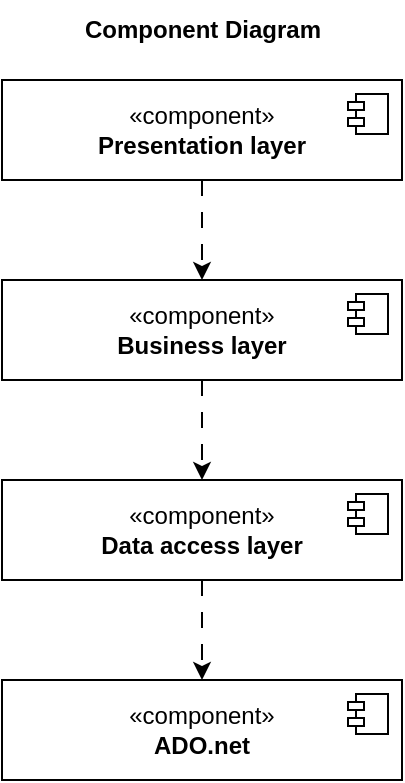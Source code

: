 <mxfile version="25.0.3">
  <diagram name="Trang-1" id="Eb8rYHXf7MauTqeLhaFF">
    <mxGraphModel dx="1050" dy="522" grid="1" gridSize="10" guides="1" tooltips="1" connect="1" arrows="1" fold="1" page="1" pageScale="1" pageWidth="827" pageHeight="1169" math="0" shadow="0">
      <root>
        <mxCell id="0" />
        <mxCell id="1" parent="0" />
        <mxCell id="8xq1Ygr9IKgkG8tb1IIz-12" style="edgeStyle=orthogonalEdgeStyle;rounded=0;orthogonalLoop=1;jettySize=auto;html=1;exitX=0.5;exitY=1;exitDx=0;exitDy=0;entryX=0.5;entryY=0;entryDx=0;entryDy=0;dashed=1;dashPattern=8 8;" edge="1" parent="1" source="8xq1Ygr9IKgkG8tb1IIz-3" target="8xq1Ygr9IKgkG8tb1IIz-5">
          <mxGeometry relative="1" as="geometry" />
        </mxCell>
        <mxCell id="8xq1Ygr9IKgkG8tb1IIz-3" value="«component»&lt;br&gt;&lt;div&gt;&lt;b&gt;Presentation layer&lt;/b&gt;&lt;/div&gt;" style="html=1;dropTarget=0;whiteSpace=wrap;" vertex="1" parent="1">
          <mxGeometry x="230" y="50" width="200" height="50" as="geometry" />
        </mxCell>
        <mxCell id="8xq1Ygr9IKgkG8tb1IIz-4" value="" style="shape=module;jettyWidth=8;jettyHeight=4;" vertex="1" parent="8xq1Ygr9IKgkG8tb1IIz-3">
          <mxGeometry x="1" width="20" height="20" relative="1" as="geometry">
            <mxPoint x="-27" y="7" as="offset" />
          </mxGeometry>
        </mxCell>
        <mxCell id="8xq1Ygr9IKgkG8tb1IIz-13" style="edgeStyle=orthogonalEdgeStyle;rounded=0;orthogonalLoop=1;jettySize=auto;html=1;exitX=0.5;exitY=1;exitDx=0;exitDy=0;entryX=0.5;entryY=0;entryDx=0;entryDy=0;dashed=1;dashPattern=8 8;" edge="1" parent="1" source="8xq1Ygr9IKgkG8tb1IIz-5" target="8xq1Ygr9IKgkG8tb1IIz-8">
          <mxGeometry relative="1" as="geometry" />
        </mxCell>
        <mxCell id="8xq1Ygr9IKgkG8tb1IIz-5" value="«component»&lt;br&gt;&lt;div&gt;&lt;b&gt;Business layer&lt;/b&gt;&lt;/div&gt;" style="html=1;dropTarget=0;whiteSpace=wrap;" vertex="1" parent="1">
          <mxGeometry x="230" y="150" width="200" height="50" as="geometry" />
        </mxCell>
        <mxCell id="8xq1Ygr9IKgkG8tb1IIz-6" value="" style="shape=module;jettyWidth=8;jettyHeight=4;" vertex="1" parent="8xq1Ygr9IKgkG8tb1IIz-5">
          <mxGeometry x="1" width="20" height="20" relative="1" as="geometry">
            <mxPoint x="-27" y="7" as="offset" />
          </mxGeometry>
        </mxCell>
        <mxCell id="8xq1Ygr9IKgkG8tb1IIz-14" style="edgeStyle=orthogonalEdgeStyle;rounded=0;orthogonalLoop=1;jettySize=auto;html=1;exitX=0.5;exitY=1;exitDx=0;exitDy=0;entryX=0.5;entryY=0;entryDx=0;entryDy=0;dashed=1;dashPattern=8 8;" edge="1" parent="1" source="8xq1Ygr9IKgkG8tb1IIz-8" target="8xq1Ygr9IKgkG8tb1IIz-10">
          <mxGeometry relative="1" as="geometry" />
        </mxCell>
        <mxCell id="8xq1Ygr9IKgkG8tb1IIz-8" value="«component»&lt;br&gt;&lt;div&gt;&lt;b&gt;Data access layer&lt;/b&gt;&lt;/div&gt;" style="html=1;dropTarget=0;whiteSpace=wrap;" vertex="1" parent="1">
          <mxGeometry x="230" y="250" width="200" height="50" as="geometry" />
        </mxCell>
        <mxCell id="8xq1Ygr9IKgkG8tb1IIz-9" value="" style="shape=module;jettyWidth=8;jettyHeight=4;" vertex="1" parent="8xq1Ygr9IKgkG8tb1IIz-8">
          <mxGeometry x="1" width="20" height="20" relative="1" as="geometry">
            <mxPoint x="-27" y="7" as="offset" />
          </mxGeometry>
        </mxCell>
        <mxCell id="8xq1Ygr9IKgkG8tb1IIz-10" value="«component»&lt;br&gt;&lt;div&gt;&lt;b&gt;ADO.net&lt;/b&gt;&lt;/div&gt;" style="html=1;dropTarget=0;whiteSpace=wrap;" vertex="1" parent="1">
          <mxGeometry x="230" y="350" width="200" height="50" as="geometry" />
        </mxCell>
        <mxCell id="8xq1Ygr9IKgkG8tb1IIz-11" value="" style="shape=module;jettyWidth=8;jettyHeight=4;" vertex="1" parent="8xq1Ygr9IKgkG8tb1IIz-10">
          <mxGeometry x="1" width="20" height="20" relative="1" as="geometry">
            <mxPoint x="-27" y="7" as="offset" />
          </mxGeometry>
        </mxCell>
        <mxCell id="8xq1Ygr9IKgkG8tb1IIz-15" value="&lt;b&gt;Component Diagram&lt;/b&gt;" style="text;html=1;align=center;verticalAlign=middle;resizable=0;points=[];autosize=1;strokeColor=none;fillColor=none;" vertex="1" parent="1">
          <mxGeometry x="260" y="10" width="140" height="30" as="geometry" />
        </mxCell>
      </root>
    </mxGraphModel>
  </diagram>
</mxfile>
